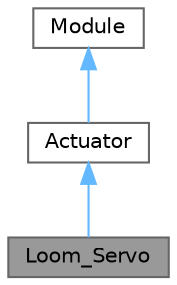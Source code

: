 digraph "Loom_Servo"
{
 // LATEX_PDF_SIZE
  bgcolor="transparent";
  edge [fontname=Helvetica,fontsize=10,labelfontname=Helvetica,labelfontsize=10];
  node [fontname=Helvetica,fontsize=10,shape=box,height=0.2,width=0.4];
  Node1 [label="Loom_Servo",height=0.2,width=0.4,color="gray40", fillcolor="grey60", style="filled", fontcolor="black",tooltip=" "];
  Node2 -> Node1 [dir="back",color="steelblue1",style="solid"];
  Node2 [label="Actuator",height=0.2,width=0.4,color="gray40", fillcolor="white", style="filled",URL="$class_actuator.html",tooltip=" "];
  Node3 -> Node2 [dir="back",color="steelblue1",style="solid"];
  Node3 [label="Module",height=0.2,width=0.4,color="gray40", fillcolor="white", style="filled",URL="$class_module.html",tooltip=" "];
}
